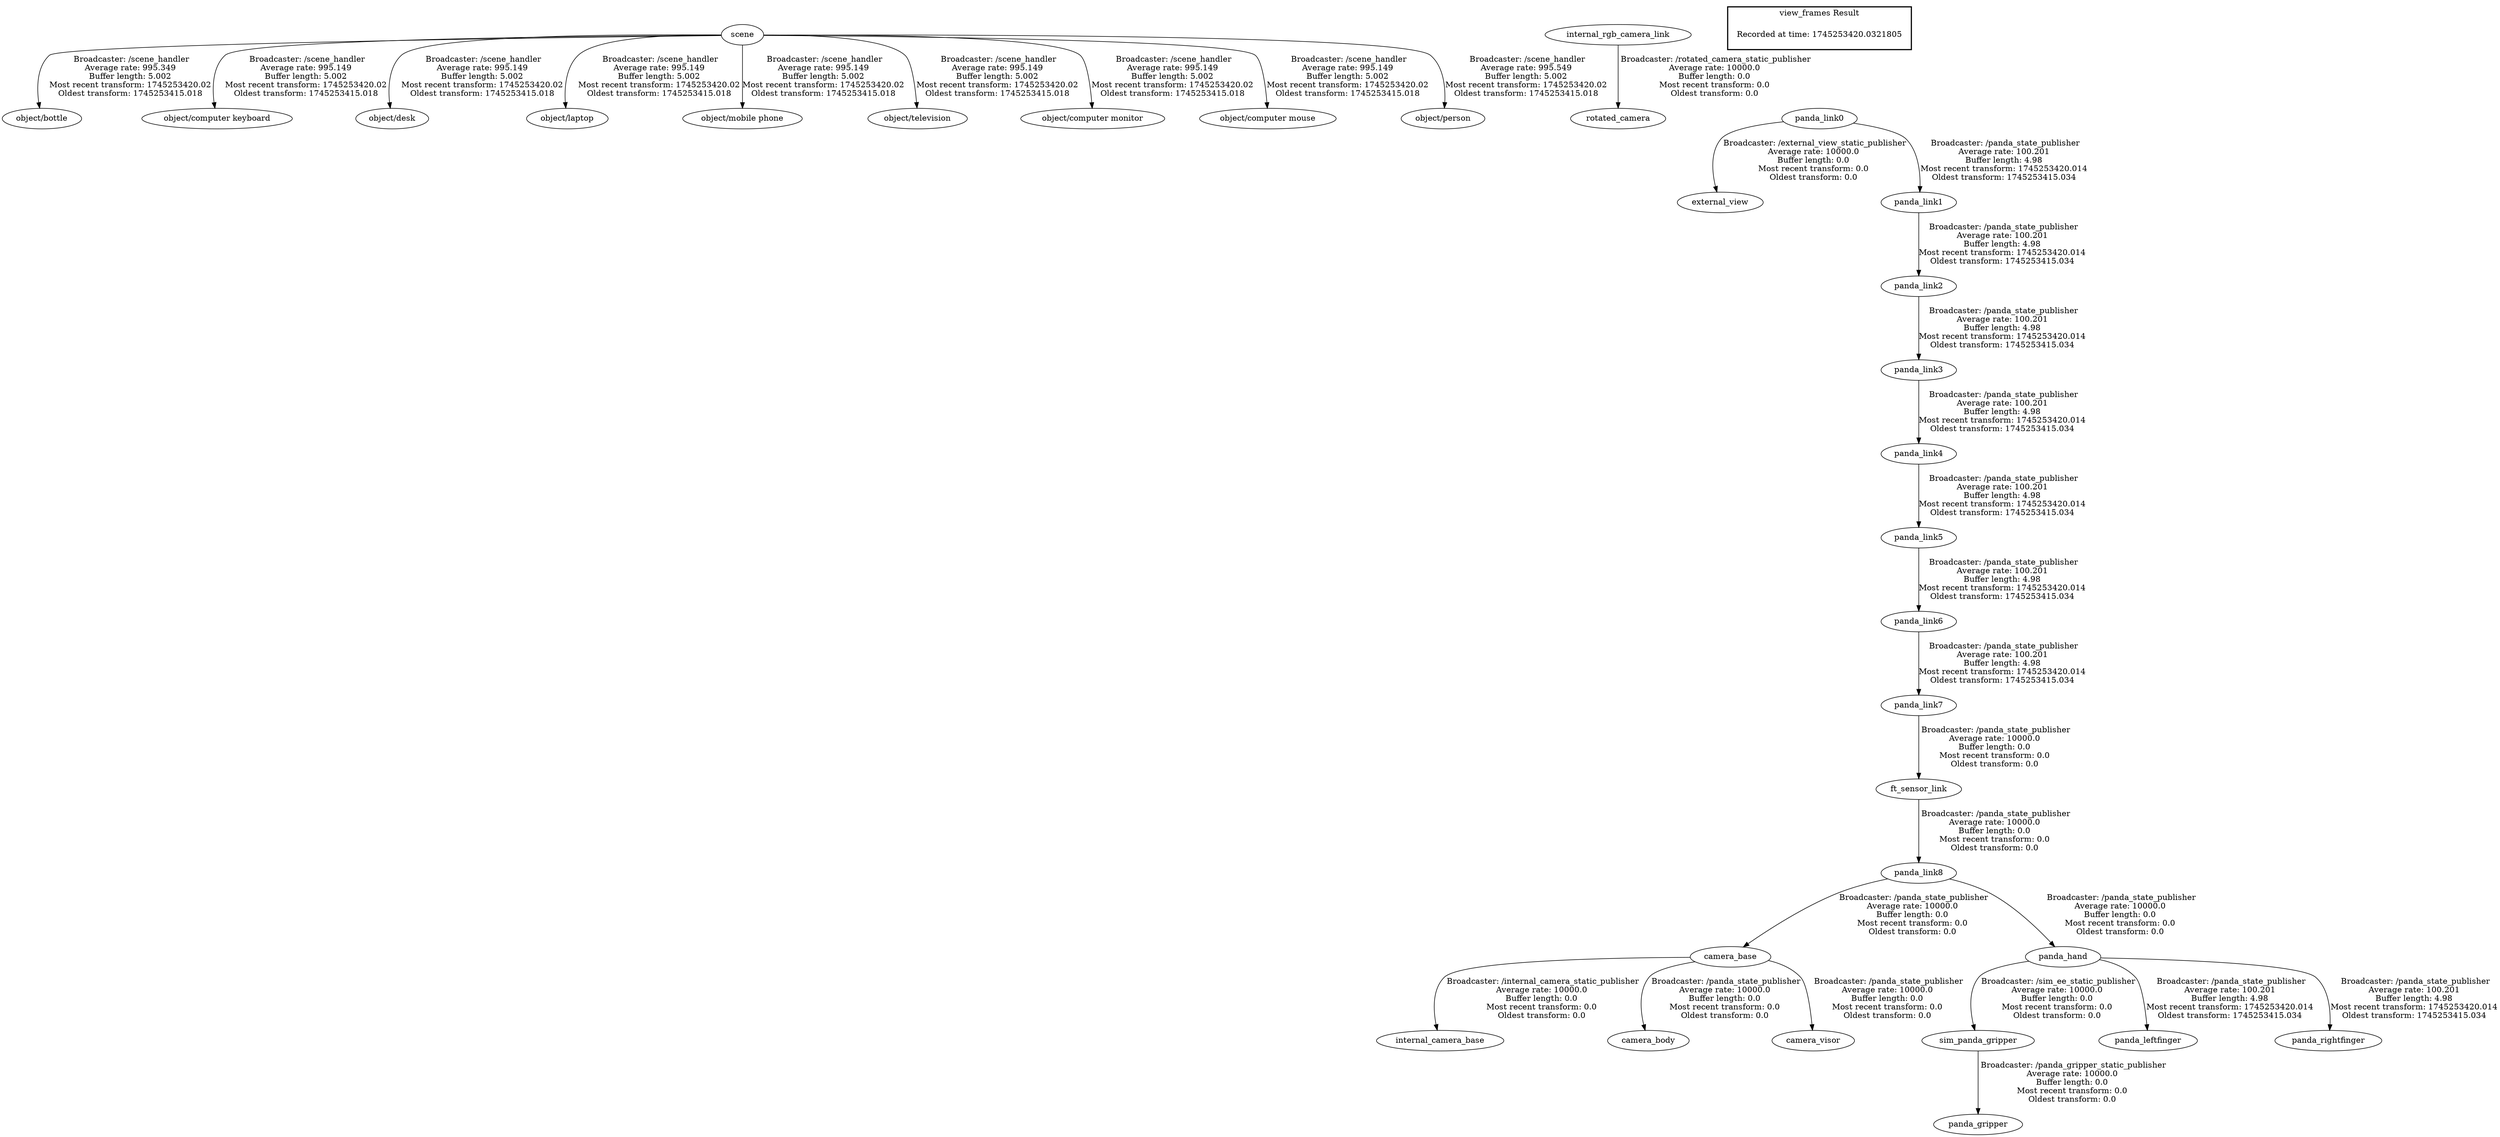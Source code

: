 digraph G {
"scene" -> "object/bottle"[label=" Broadcaster: /scene_handler\nAverage rate: 995.349\nBuffer length: 5.002\nMost recent transform: 1745253420.02\nOldest transform: 1745253415.018\n"];
"internal_rgb_camera_link" -> "rotated_camera"[label=" Broadcaster: /rotated_camera_static_publisher\nAverage rate: 10000.0\nBuffer length: 0.0\nMost recent transform: 0.0\nOldest transform: 0.0\n"];
"scene" -> "object/computer keyboard"[label=" Broadcaster: /scene_handler\nAverage rate: 995.149\nBuffer length: 5.002\nMost recent transform: 1745253420.02\nOldest transform: 1745253415.018\n"];
"scene" -> "object/desk"[label=" Broadcaster: /scene_handler\nAverage rate: 995.149\nBuffer length: 5.002\nMost recent transform: 1745253420.02\nOldest transform: 1745253415.018\n"];
"scene" -> "object/laptop"[label=" Broadcaster: /scene_handler\nAverage rate: 995.149\nBuffer length: 5.002\nMost recent transform: 1745253420.02\nOldest transform: 1745253415.018\n"];
"scene" -> "object/mobile phone"[label=" Broadcaster: /scene_handler\nAverage rate: 995.149\nBuffer length: 5.002\nMost recent transform: 1745253420.02\nOldest transform: 1745253415.018\n"];
"scene" -> "object/television"[label=" Broadcaster: /scene_handler\nAverage rate: 995.149\nBuffer length: 5.002\nMost recent transform: 1745253420.02\nOldest transform: 1745253415.018\n"];
"scene" -> "object/computer monitor"[label=" Broadcaster: /scene_handler\nAverage rate: 995.149\nBuffer length: 5.002\nMost recent transform: 1745253420.02\nOldest transform: 1745253415.018\n"];
"scene" -> "object/computer mouse"[label=" Broadcaster: /scene_handler\nAverage rate: 995.149\nBuffer length: 5.002\nMost recent transform: 1745253420.02\nOldest transform: 1745253415.018\n"];
"scene" -> "object/person"[label=" Broadcaster: /scene_handler\nAverage rate: 995.549\nBuffer length: 5.002\nMost recent transform: 1745253420.02\nOldest transform: 1745253415.018\n"];
"camera_base" -> "internal_camera_base"[label=" Broadcaster: /internal_camera_static_publisher\nAverage rate: 10000.0\nBuffer length: 0.0\nMost recent transform: 0.0\nOldest transform: 0.0\n"];
"panda_link8" -> "camera_base"[label=" Broadcaster: /panda_state_publisher\nAverage rate: 10000.0\nBuffer length: 0.0\nMost recent transform: 0.0\nOldest transform: 0.0\n"];
"sim_panda_gripper" -> "panda_gripper"[label=" Broadcaster: /panda_gripper_static_publisher\nAverage rate: 10000.0\nBuffer length: 0.0\nMost recent transform: 0.0\nOldest transform: 0.0\n"];
"panda_hand" -> "sim_panda_gripper"[label=" Broadcaster: /sim_ee_static_publisher\nAverage rate: 10000.0\nBuffer length: 0.0\nMost recent transform: 0.0\nOldest transform: 0.0\n"];
"panda_link8" -> "panda_hand"[label=" Broadcaster: /panda_state_publisher\nAverage rate: 10000.0\nBuffer length: 0.0\nMost recent transform: 0.0\nOldest transform: 0.0\n"];
"panda_link0" -> "external_view"[label=" Broadcaster: /external_view_static_publisher\nAverage rate: 10000.0\nBuffer length: 0.0\nMost recent transform: 0.0\nOldest transform: 0.0\n"];
"camera_base" -> "camera_body"[label=" Broadcaster: /panda_state_publisher\nAverage rate: 10000.0\nBuffer length: 0.0\nMost recent transform: 0.0\nOldest transform: 0.0\n"];
"camera_base" -> "camera_visor"[label=" Broadcaster: /panda_state_publisher\nAverage rate: 10000.0\nBuffer length: 0.0\nMost recent transform: 0.0\nOldest transform: 0.0\n"];
"ft_sensor_link" -> "panda_link8"[label=" Broadcaster: /panda_state_publisher\nAverage rate: 10000.0\nBuffer length: 0.0\nMost recent transform: 0.0\nOldest transform: 0.0\n"];
"panda_link7" -> "ft_sensor_link"[label=" Broadcaster: /panda_state_publisher\nAverage rate: 10000.0\nBuffer length: 0.0\nMost recent transform: 0.0\nOldest transform: 0.0\n"];
"panda_link6" -> "panda_link7"[label=" Broadcaster: /panda_state_publisher\nAverage rate: 100.201\nBuffer length: 4.98\nMost recent transform: 1745253420.014\nOldest transform: 1745253415.034\n"];
"panda_hand" -> "panda_leftfinger"[label=" Broadcaster: /panda_state_publisher\nAverage rate: 100.201\nBuffer length: 4.98\nMost recent transform: 1745253420.014\nOldest transform: 1745253415.034\n"];
"panda_hand" -> "panda_rightfinger"[label=" Broadcaster: /panda_state_publisher\nAverage rate: 100.201\nBuffer length: 4.98\nMost recent transform: 1745253420.014\nOldest transform: 1745253415.034\n"];
"panda_link0" -> "panda_link1"[label=" Broadcaster: /panda_state_publisher\nAverage rate: 100.201\nBuffer length: 4.98\nMost recent transform: 1745253420.014\nOldest transform: 1745253415.034\n"];
"panda_link1" -> "panda_link2"[label=" Broadcaster: /panda_state_publisher\nAverage rate: 100.201\nBuffer length: 4.98\nMost recent transform: 1745253420.014\nOldest transform: 1745253415.034\n"];
"panda_link2" -> "panda_link3"[label=" Broadcaster: /panda_state_publisher\nAverage rate: 100.201\nBuffer length: 4.98\nMost recent transform: 1745253420.014\nOldest transform: 1745253415.034\n"];
"panda_link3" -> "panda_link4"[label=" Broadcaster: /panda_state_publisher\nAverage rate: 100.201\nBuffer length: 4.98\nMost recent transform: 1745253420.014\nOldest transform: 1745253415.034\n"];
"panda_link4" -> "panda_link5"[label=" Broadcaster: /panda_state_publisher\nAverage rate: 100.201\nBuffer length: 4.98\nMost recent transform: 1745253420.014\nOldest transform: 1745253415.034\n"];
"panda_link5" -> "panda_link6"[label=" Broadcaster: /panda_state_publisher\nAverage rate: 100.201\nBuffer length: 4.98\nMost recent transform: 1745253420.014\nOldest transform: 1745253415.034\n"];
edge [style=invis];
 subgraph cluster_legend { style=bold; color=black; label ="view_frames Result";
"Recorded at time: 1745253420.0321805"[ shape=plaintext ] ;
}->"panda_link0";
}